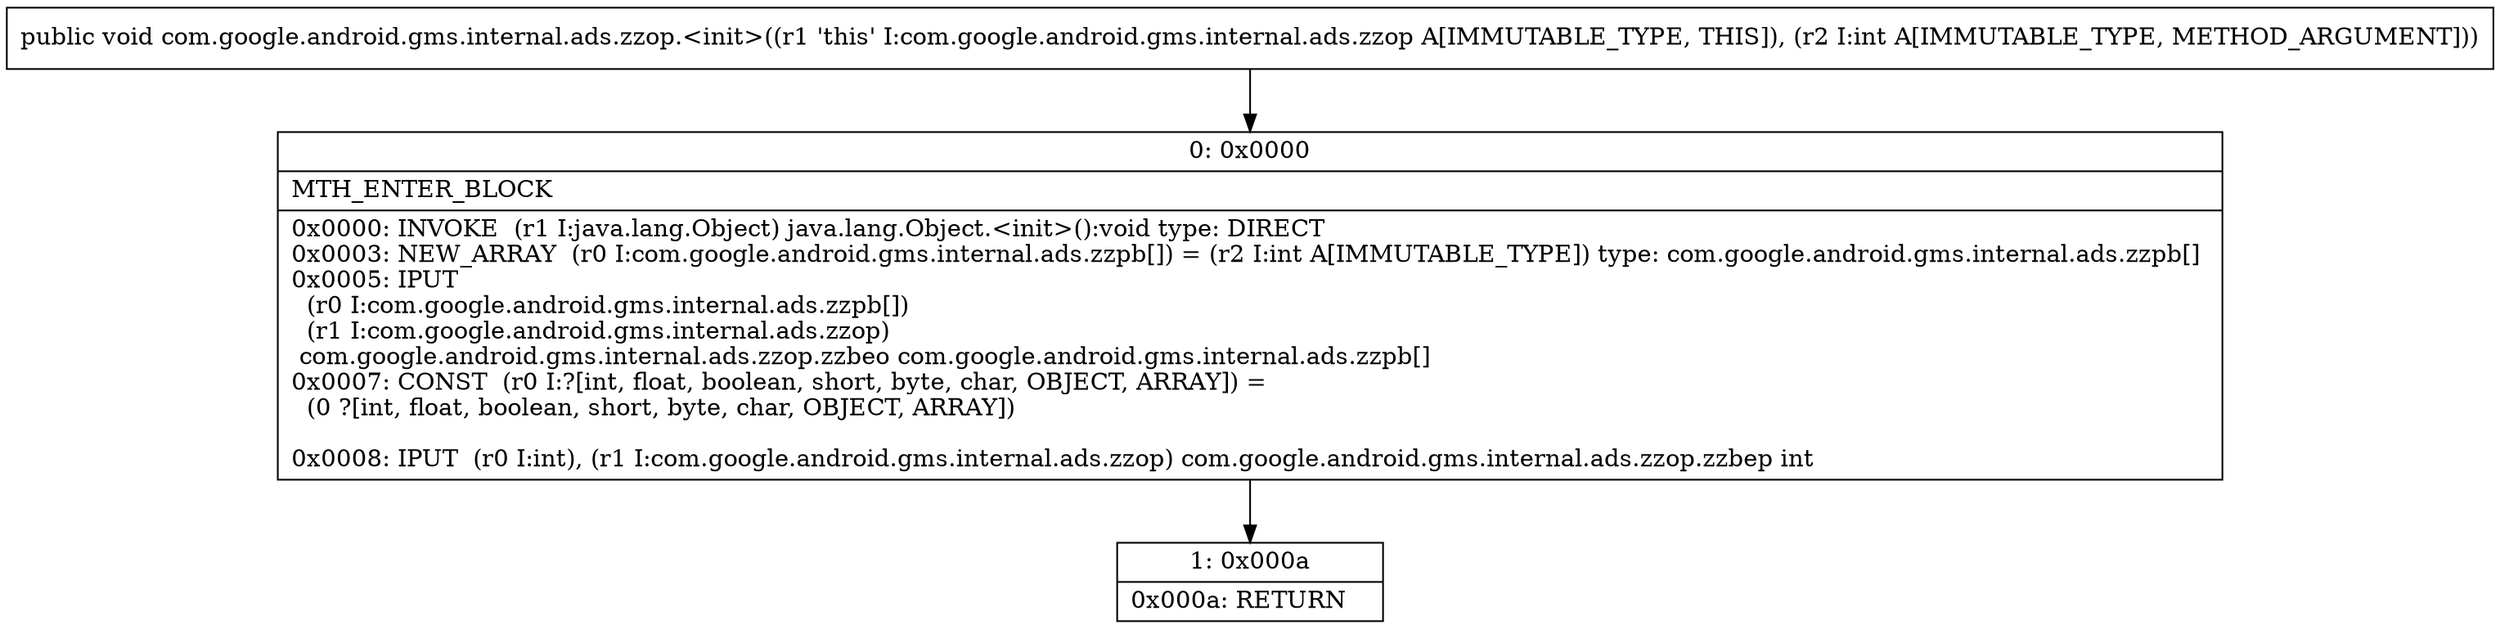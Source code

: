digraph "CFG forcom.google.android.gms.internal.ads.zzop.\<init\>(I)V" {
Node_0 [shape=record,label="{0\:\ 0x0000|MTH_ENTER_BLOCK\l|0x0000: INVOKE  (r1 I:java.lang.Object) java.lang.Object.\<init\>():void type: DIRECT \l0x0003: NEW_ARRAY  (r0 I:com.google.android.gms.internal.ads.zzpb[]) = (r2 I:int A[IMMUTABLE_TYPE]) type: com.google.android.gms.internal.ads.zzpb[] \l0x0005: IPUT  \l  (r0 I:com.google.android.gms.internal.ads.zzpb[])\l  (r1 I:com.google.android.gms.internal.ads.zzop)\l com.google.android.gms.internal.ads.zzop.zzbeo com.google.android.gms.internal.ads.zzpb[] \l0x0007: CONST  (r0 I:?[int, float, boolean, short, byte, char, OBJECT, ARRAY]) = \l  (0 ?[int, float, boolean, short, byte, char, OBJECT, ARRAY])\l \l0x0008: IPUT  (r0 I:int), (r1 I:com.google.android.gms.internal.ads.zzop) com.google.android.gms.internal.ads.zzop.zzbep int \l}"];
Node_1 [shape=record,label="{1\:\ 0x000a|0x000a: RETURN   \l}"];
MethodNode[shape=record,label="{public void com.google.android.gms.internal.ads.zzop.\<init\>((r1 'this' I:com.google.android.gms.internal.ads.zzop A[IMMUTABLE_TYPE, THIS]), (r2 I:int A[IMMUTABLE_TYPE, METHOD_ARGUMENT])) }"];
MethodNode -> Node_0;
Node_0 -> Node_1;
}

